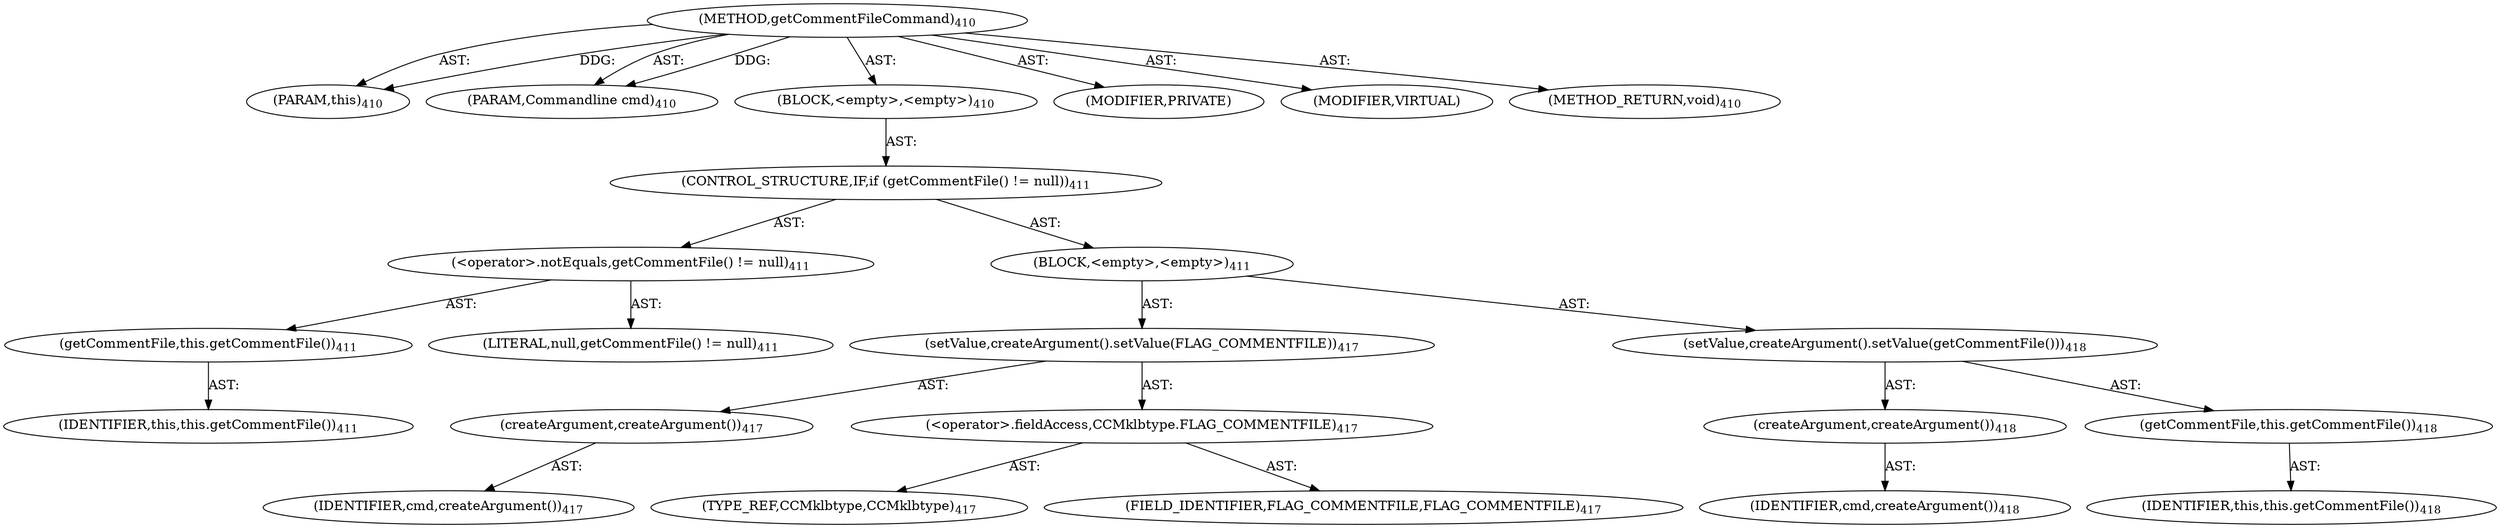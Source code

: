 digraph "getCommentFileCommand" {  
"111669149717" [label = <(METHOD,getCommentFileCommand)<SUB>410</SUB>> ]
"115964116995" [label = <(PARAM,this)<SUB>410</SUB>> ]
"115964117026" [label = <(PARAM,Commandline cmd)<SUB>410</SUB>> ]
"25769803812" [label = <(BLOCK,&lt;empty&gt;,&lt;empty&gt;)<SUB>410</SUB>> ]
"47244640269" [label = <(CONTROL_STRUCTURE,IF,if (getCommentFile() != null))<SUB>411</SUB>> ]
"30064771166" [label = <(&lt;operator&gt;.notEquals,getCommentFile() != null)<SUB>411</SUB>> ]
"30064771167" [label = <(getCommentFile,this.getCommentFile())<SUB>411</SUB>> ]
"68719476753" [label = <(IDENTIFIER,this,this.getCommentFile())<SUB>411</SUB>> ]
"90194313223" [label = <(LITERAL,null,getCommentFile() != null)<SUB>411</SUB>> ]
"25769803813" [label = <(BLOCK,&lt;empty&gt;,&lt;empty&gt;)<SUB>411</SUB>> ]
"30064771168" [label = <(setValue,createArgument().setValue(FLAG_COMMENTFILE))<SUB>417</SUB>> ]
"30064771169" [label = <(createArgument,createArgument())<SUB>417</SUB>> ]
"68719476818" [label = <(IDENTIFIER,cmd,createArgument())<SUB>417</SUB>> ]
"30064771170" [label = <(&lt;operator&gt;.fieldAccess,CCMklbtype.FLAG_COMMENTFILE)<SUB>417</SUB>> ]
"180388626439" [label = <(TYPE_REF,CCMklbtype,CCMklbtype)<SUB>417</SUB>> ]
"55834574873" [label = <(FIELD_IDENTIFIER,FLAG_COMMENTFILE,FLAG_COMMENTFILE)<SUB>417</SUB>> ]
"30064771171" [label = <(setValue,createArgument().setValue(getCommentFile()))<SUB>418</SUB>> ]
"30064771172" [label = <(createArgument,createArgument())<SUB>418</SUB>> ]
"68719476819" [label = <(IDENTIFIER,cmd,createArgument())<SUB>418</SUB>> ]
"30064771173" [label = <(getCommentFile,this.getCommentFile())<SUB>418</SUB>> ]
"68719476754" [label = <(IDENTIFIER,this,this.getCommentFile())<SUB>418</SUB>> ]
"133143986227" [label = <(MODIFIER,PRIVATE)> ]
"133143986228" [label = <(MODIFIER,VIRTUAL)> ]
"128849018901" [label = <(METHOD_RETURN,void)<SUB>410</SUB>> ]
  "111669149717" -> "115964116995"  [ label = "AST: "] 
  "111669149717" -> "115964117026"  [ label = "AST: "] 
  "111669149717" -> "25769803812"  [ label = "AST: "] 
  "111669149717" -> "133143986227"  [ label = "AST: "] 
  "111669149717" -> "133143986228"  [ label = "AST: "] 
  "111669149717" -> "128849018901"  [ label = "AST: "] 
  "25769803812" -> "47244640269"  [ label = "AST: "] 
  "47244640269" -> "30064771166"  [ label = "AST: "] 
  "47244640269" -> "25769803813"  [ label = "AST: "] 
  "30064771166" -> "30064771167"  [ label = "AST: "] 
  "30064771166" -> "90194313223"  [ label = "AST: "] 
  "30064771167" -> "68719476753"  [ label = "AST: "] 
  "25769803813" -> "30064771168"  [ label = "AST: "] 
  "25769803813" -> "30064771171"  [ label = "AST: "] 
  "30064771168" -> "30064771169"  [ label = "AST: "] 
  "30064771168" -> "30064771170"  [ label = "AST: "] 
  "30064771169" -> "68719476818"  [ label = "AST: "] 
  "30064771170" -> "180388626439"  [ label = "AST: "] 
  "30064771170" -> "55834574873"  [ label = "AST: "] 
  "30064771171" -> "30064771172"  [ label = "AST: "] 
  "30064771171" -> "30064771173"  [ label = "AST: "] 
  "30064771172" -> "68719476819"  [ label = "AST: "] 
  "30064771173" -> "68719476754"  [ label = "AST: "] 
  "111669149717" -> "115964116995"  [ label = "DDG: "] 
  "111669149717" -> "115964117026"  [ label = "DDG: "] 
}
